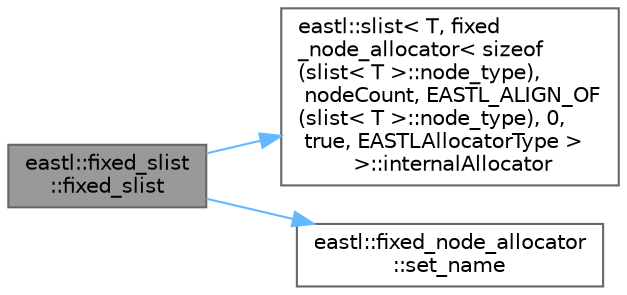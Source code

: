 digraph "eastl::fixed_slist::fixed_slist"
{
 // LATEX_PDF_SIZE
  bgcolor="transparent";
  edge [fontname=Helvetica,fontsize=10,labelfontname=Helvetica,labelfontsize=10];
  node [fontname=Helvetica,fontsize=10,shape=box,height=0.2,width=0.4];
  rankdir="LR";
  Node1 [id="Node000001",label="eastl::fixed_slist\l::fixed_slist",height=0.2,width=0.4,color="gray40", fillcolor="grey60", style="filled", fontcolor="black",tooltip=" "];
  Node1 -> Node2 [id="edge3_Node000001_Node000002",color="steelblue1",style="solid",tooltip=" "];
  Node2 [id="Node000002",label="eastl::slist\< T, fixed\l_node_allocator\< sizeof\l(slist\< T \>::node_type),\l nodeCount, EASTL_ALIGN_OF\l(slist\< T \>::node_type), 0,\l true, EASTLAllocatorType \>\l \>::internalAllocator",height=0.2,width=0.4,color="grey40", fillcolor="white", style="filled",URL="$classeastl_1_1slist.html#ad5bd1878b176d6ff6cd70458ed2faaae",tooltip=" "];
  Node1 -> Node3 [id="edge4_Node000001_Node000003",color="steelblue1",style="solid",tooltip=" "];
  Node3 [id="Node000003",label="eastl::fixed_node_allocator\l::set_name",height=0.2,width=0.4,color="grey40", fillcolor="white", style="filled",URL="$classeastl_1_1fixed__node__allocator.html#ae4589082b31124df038066f3a7382707",tooltip=" "];
}
